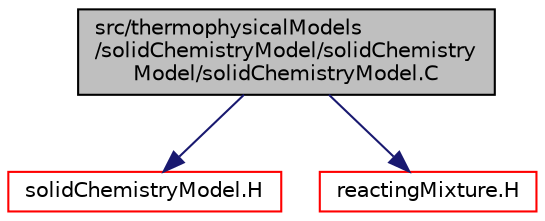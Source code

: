 digraph "src/thermophysicalModels/solidChemistryModel/solidChemistryModel/solidChemistryModel.C"
{
  bgcolor="transparent";
  edge [fontname="Helvetica",fontsize="10",labelfontname="Helvetica",labelfontsize="10"];
  node [fontname="Helvetica",fontsize="10",shape=record];
  Node1 [label="src/thermophysicalModels\l/solidChemistryModel/solidChemistry\lModel/solidChemistryModel.C",height=0.2,width=0.4,color="black", fillcolor="grey75", style="filled", fontcolor="black"];
  Node1 -> Node2 [color="midnightblue",fontsize="10",style="solid",fontname="Helvetica"];
  Node2 [label="solidChemistryModel.H",height=0.2,width=0.4,color="red",URL="$a10254.html"];
  Node1 -> Node3 [color="midnightblue",fontsize="10",style="solid",fontname="Helvetica"];
  Node3 [label="reactingMixture.H",height=0.2,width=0.4,color="red",URL="$a10223.html"];
}
